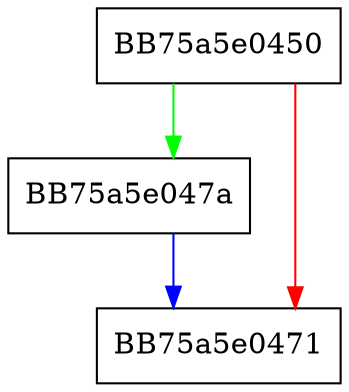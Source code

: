 digraph FileOpenViaSysIo {
  node [shape="box"];
  graph [splines=ortho];
  BB75a5e0450 -> BB75a5e047a [color="green"];
  BB75a5e0450 -> BB75a5e0471 [color="red"];
  BB75a5e047a -> BB75a5e0471 [color="blue"];
}